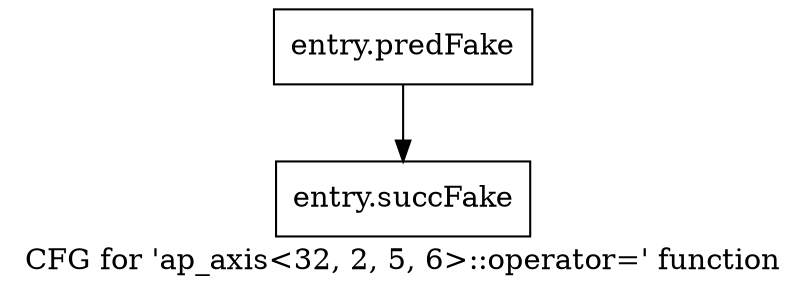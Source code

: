 digraph "CFG for 'ap_axis\<32, 2, 5, 6\>::operator=' function" {
	label="CFG for 'ap_axis\<32, 2, 5, 6\>::operator=' function";

	Node0x478b1a0 [shape=record,filename="",linenumber="",label="{entry.predFake}"];
	Node0x478b1a0 -> Node0x476fe10[ callList="" memoryops="" filename="/proj/xbuilds/2019.2_0801_1/installs/lin64/Scout/HEAD/include/ap_axi_sdata.h"];
	Node0x476fe10 [shape=record,filename="/proj/xbuilds/2019.2_0801_1/installs/lin64/Scout/HEAD/include/ap_axi_sdata.h",linenumber="44",label="{entry.succFake}"];
}
